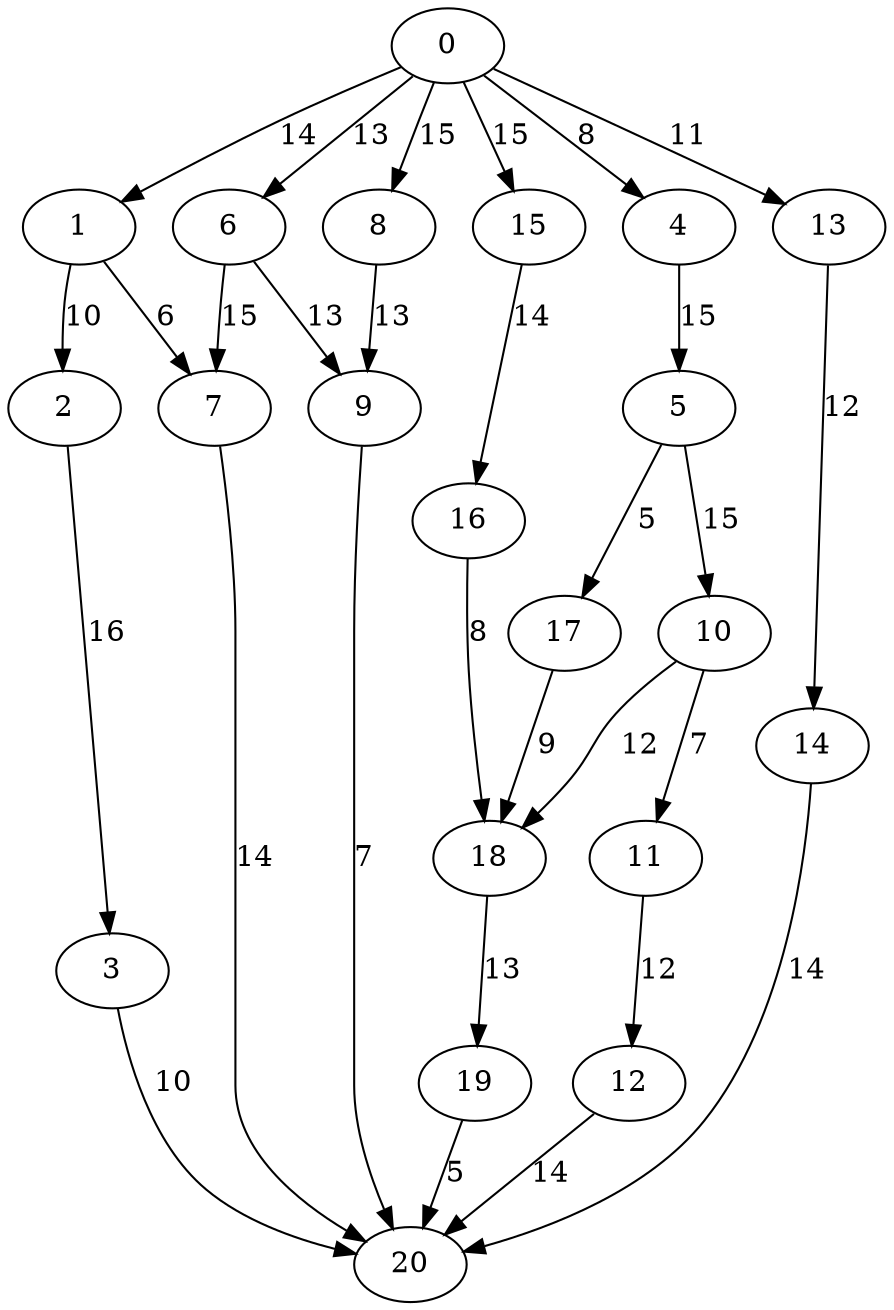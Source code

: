 digraph t20p8_18 {
0 -> 1 [ label = 14 ];
0 -> 4 [ label = 8 ];
0 -> 6 [ label = 13 ];
0 -> 8 [ label = 15 ];
0 -> 13 [ label = 11 ];
0 -> 15 [ label = 15 ];
1 -> 2 [ label = 10 ];
1 -> 7 [ label = 6 ];
2 -> 3 [ label = 16 ];
3 -> 20 [ label = 10 ];
4 -> 5 [ label = 15 ];
5 -> 10 [ label = 15 ];
5 -> 17 [ label = 5 ];
6 -> 7 [ label = 15 ];
6 -> 9 [ label = 13 ];
7 -> 20 [ label = 14 ];
8 -> 9 [ label = 13 ];
9 -> 20 [ label = 7 ];
10 -> 11 [ label = 7 ];
10 -> 18 [ label = 12 ];
11 -> 12 [ label = 12 ];
12 -> 20 [ label = 14 ];
13 -> 14 [ label = 12 ];
14 -> 20 [ label = 14 ];
15 -> 16 [ label = 14 ];
16 -> 18 [ label = 8 ];
17 -> 18 [ label = 9 ];
18 -> 19 [ label = 13 ];
19 -> 20 [ label = 5 ];
 }

